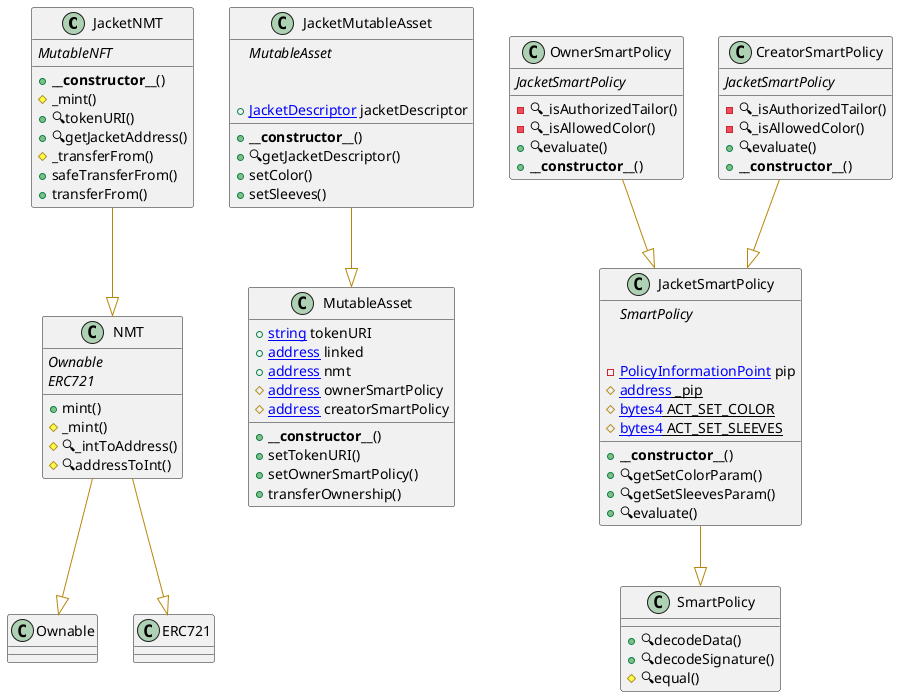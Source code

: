 @startuml
' -- generated by: https://marketplace.visualstudio.com/items?itemName=tintinweb.solidity-visual-auditor
'
' -- for auto-render install: https://marketplace.visualstudio.com/items?itemName=jebbs.plantuml
' -- options --

allowmixing

' -- classes --


class JacketNMT {
    ' -- inheritance --
	{abstract}MutableNFT

    ' -- usingFor --

    ' -- vars --

    ' -- methods --
	+**__constructor__**()
	#_mint()
	+🔍tokenURI()
	+🔍getJacketAddress()
	#_transferFrom()
	+safeTransferFrom()
	+transferFrom()

}
' -- inheritance / usingFor --
JacketNMT --[#DarkGoldenRod]|> NMT

class NMT {
    ' -- inheritance --
	{abstract}Ownable
	{abstract}ERC721

    ' -- usingFor --

    ' -- vars --

    ' -- methods --
	+mint()
	#_mint()
	#🔍_intToAddress()
	#🔍addressToInt()

}
' -- inheritance / usingFor --
NMT --[#DarkGoldenRod]|> Ownable
NMT --[#DarkGoldenRod]|> ERC721

class MutableAsset {
    ' -- inheritance --

    ' -- usingFor --

    ' -- vars --
	+[[string]] tokenURI
    +[[address]] linked
	+[[address]] nmt
	#[[address]] ownerSmartPolicy
	#[[address]] creatorSmartPolicy

    ' -- methods --
	+**__constructor__**()
	+setTokenURI()
	+setOwnerSmartPolicy()
	+transferOwnership()

}


class JacketMutableAsset {
    ' -- inheritance --
	{abstract}MutableAsset


    ' -- vars --
	+[[JacketDescriptor]] jacketDescriptor

    ' -- methods --
	+**__constructor__**()
	+🔍getJacketDescriptor()
	+setColor()
	+setSleeves()

}
' -- inheritance / usingFor --
JacketMutableAsset --[#DarkGoldenRod]|> MutableAsset

class JacketSmartPolicy {
    ' -- inheritance --
	{abstract}SmartPolicy

    ' -- usingFor --

    ' -- vars --
	-[[PolicyInformationPoint]] pip
	#{static}[[address]] _pip
	#{static}[[bytes4]] ACT_SET_COLOR
    #{static}[[bytes4]] ACT_SET_SLEEVES

    ' -- methods --
	+**__constructor__**()
	+🔍getSetColorParam()
    +🔍getSetSleevesParam()
	+🔍evaluate()

}
' -- inheritance / usingFor --
JacketSmartPolicy --[#DarkGoldenRod]|> SmartPolicy

class SmartPolicy {
    ' -- inheritance --

    ' -- usingFor --

    ' -- vars --

    ' -- methods --
	+🔍decodeData()
	+🔍decodeSignature()
	#🔍equal()

}

class OwnerSmartPolicy {
    ' -- inheritance --
	{abstract}JacketSmartPolicy

    ' -- usingFor --

    ' -- vars --

    ' -- methods --
	-🔍_isAuthorizedTailor()
	-🔍_isAllowedColor()
	+🔍evaluate()
	+**__constructor__**()

}
' -- inheritance / usingFor --
OwnerSmartPolicy --[#DarkGoldenRod]|> JacketSmartPolicy

class CreatorSmartPolicy {
    ' -- inheritance --
	{abstract}JacketSmartPolicy

    ' -- usingFor --

    ' -- vars --

    ' -- methods --
	-🔍_isAuthorizedTailor()
	-🔍_isAllowedColor()
	+🔍evaluate()
	+**__constructor__**()

}
' -- inheritance / usingFor --
CreatorSmartPolicy --[#DarkGoldenRod]|> JacketSmartPolicy

@enduml